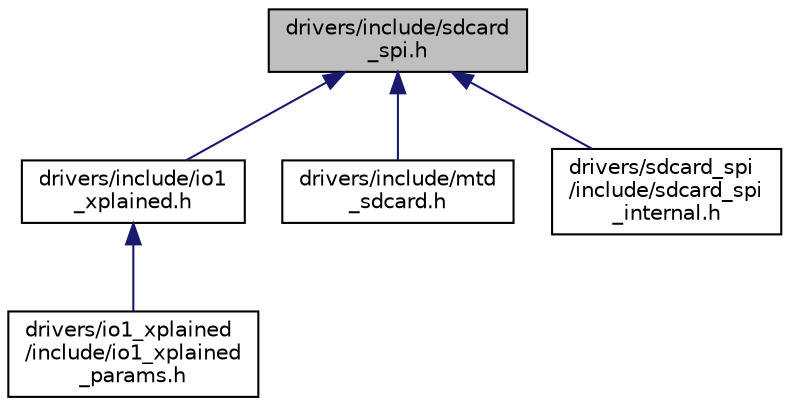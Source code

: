 digraph "drivers/include/sdcard_spi.h"
{
 // LATEX_PDF_SIZE
  edge [fontname="Helvetica",fontsize="10",labelfontname="Helvetica",labelfontsize="10"];
  node [fontname="Helvetica",fontsize="10",shape=record];
  Node1 [label="drivers/include/sdcard\l_spi.h",height=0.2,width=0.4,color="black", fillcolor="grey75", style="filled", fontcolor="black",tooltip="Public interface for the sdcard_spi driver."];
  Node1 -> Node2 [dir="back",color="midnightblue",fontsize="10",style="solid",fontname="Helvetica"];
  Node2 [label="drivers/include/io1\l_xplained.h",height=0.2,width=0.4,color="black", fillcolor="white", style="filled",URL="$io1__xplained_8h.html",tooltip="Device driver interface for the Atmel IO1 Xplained extension."];
  Node2 -> Node3 [dir="back",color="midnightblue",fontsize="10",style="solid",fontname="Helvetica"];
  Node3 [label="drivers/io1_xplained\l/include/io1_xplained\l_params.h",height=0.2,width=0.4,color="black", fillcolor="white", style="filled",URL="$io1__xplained__params_8h.html",tooltip="Default configuration for IO1 Xplained."];
  Node1 -> Node4 [dir="back",color="midnightblue",fontsize="10",style="solid",fontname="Helvetica"];
  Node4 [label="drivers/include/mtd\l_sdcard.h",height=0.2,width=0.4,color="black", fillcolor="white", style="filled",URL="$mtd__sdcard_8h.html",tooltip="Interface definition for the mtd_sdcard driver."];
  Node1 -> Node5 [dir="back",color="midnightblue",fontsize="10",style="solid",fontname="Helvetica"];
  Node5 [label="drivers/sdcard_spi\l/include/sdcard_spi\l_internal.h",height=0.2,width=0.4,color="black", fillcolor="white", style="filled",URL="$sdcard__spi__internal_8h.html",tooltip="Interface for issuing commands on sd-cards via SPI."];
}
